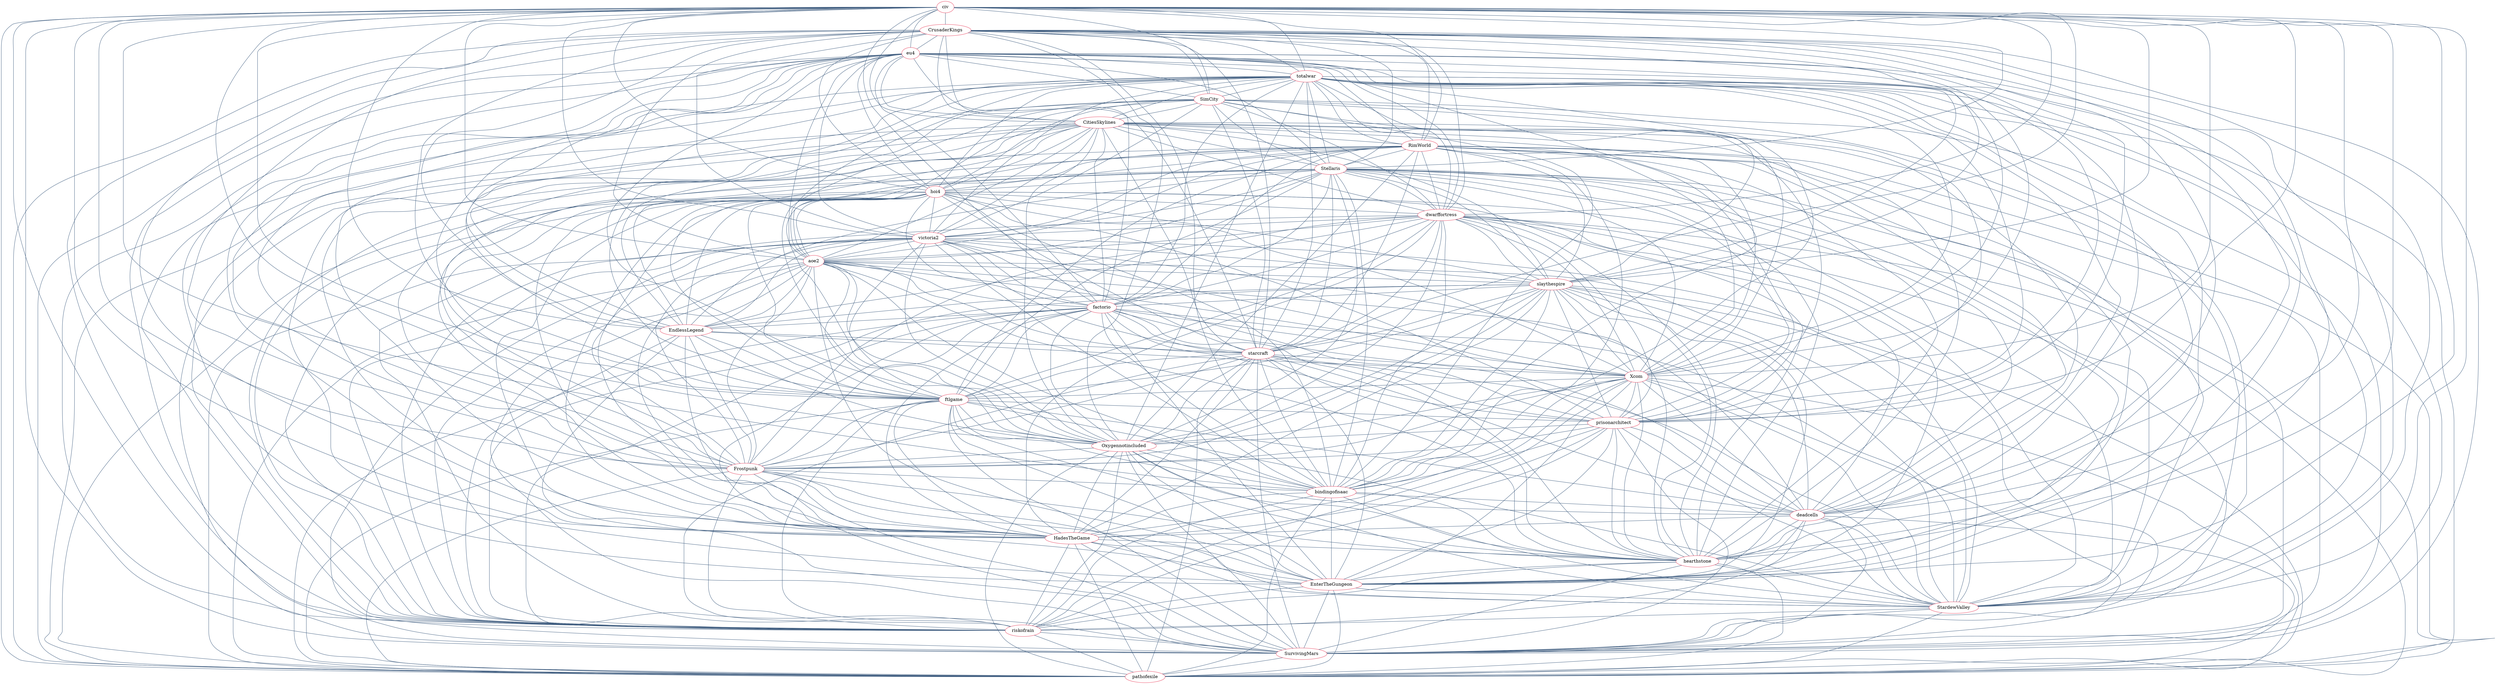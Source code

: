 strict graph "" {
	node [label="\N"];
	0	[color="#e94560",
		label=civ,
		size=19.48917741129323,
		title="<h3>civ</h3><b>created on:</b> 2010-03-03 22:48:04<br><b>subscriber count:</b> 437124<br><b>description:</b><br>And now it's 4 AM! \
Just one more turn..."];
	1	[color="#e94560",
		label=CrusaderKings,
		size=16.44656229109753,
		title="<h3>CrusaderKings</h3><b>created on:</b> 2012-01-28 23:34:47<br><b>subscriber count:</b> 301831<br><b>description:</b><br>Crusader \
Kings is a historical grand strategy /<br>RPG video game series for PC, Mac & Linux<br>developed & published by Paradox Interactive.<\
br>Engage in courtly intrigue, dynastic struggles,<br>and holy warfare in mediæval Europe, North Africa,<br>the Middle East, India, \
the steppes and Tibet. Can<br>you achieve fame and fortune for your noble<br>family, or will your names be forgotten to<br>history?"];
	0 -- 1	[color="#3e5c7f",
		title=116,
		weight=116,
		width=4.445544554455446];
	2	[color="#e94560",
		label=eu4,
		size=15.35856308271315,
		title="<h3>eu4</h3><b>created on:</b> 2012-08-10 16:49:44<br><b>subscriber count:</b> 253452<br><b>description:</b><br>A place to share \
content, ask questions and/or<br>talk about the grand strategy game Europa<br>Universalis IV by Paradox Development Studio."];
	0 -- 2	[color="#3e5c7f",
		title=57,
		weight=57,
		width=2.693069306930693];
	3	[color="#e94560",
		label=totalwar,
		size=16.56550703598984,
		title="<h3>totalwar</h3><b>created on:</b> 2010-05-04 01:35:35<br><b>subscriber count:</b> 307120<br><b>description:</b><br>A subreddit \
for the Total War strategy game<br>series, made by Creative Assembly.  Discussions,<br>strategies, stories, crude cave-drawings, \
and more<br>for Medieval 2, Empire, Shogun 2, Rome 2, Attila,<br>Thrones of Britannia, Warhammer, Three Kingdoms<br>and others."];
	0 -- 3	[color="#3e5c7f",
		title=82,
		weight=82,
		width=3.4356435643564356];
	4	[color="#e94560",
		label=SimCity,
		size=10.371744494813736,
		title="<h3>SimCity</h3><b>created on:</b> 2010-07-25 22:01:08<br><b>subscriber count:</b> 31708<br><b>description:</b><br>A Subreddit for \
the discussion of the SimCity<br>Franchise and related City Builder games."];
	0 -- 4	[color="#3e5c7f",
		title=6,
		weight=6,
		width=1.1782178217821782];
	5	[color="#e94560",
		label=CitiesSkylines,
		size=17.620537252880148,
		title="<h3>CitiesSkylines</h3><b>created on:</b> 2014-08-14 21:33:43<br><b>subscriber count:</b> 354033<br><b>description:</b><br>A subreddit \
for the City Builder game developed by<br>Colossal Order, Cities: Skylines."];
	0 -- 5	[color="#3e5c7f",
		title=45,
		weight=45,
		width=2.3366336633663365];
	6	[color="#e94560",
		label=RimWorld,
		size=16.09080753226761,
		title="<h3>RimWorld</h3><b>created on:</b> 2013-09-19 18:58:18<br><b>subscriber count:</b> 286012<br><b>description:</b><br>Discussion, \
screenshots, and links, get all your<br>RimWorld content here!"];
	0 -- 6	[color="#3e5c7f",
		title=44,
		weight=44,
		width=2.306930693069307];
	7	[color="#e94560",
		label=Stellaris,
		size=16.062381334963042,
		title="<h3>Stellaris</h3><b>created on:</b> 2015-07-31 03:36:08<br><b>subscriber count:</b> 284748<br><b>description:</b><br>A place to \
share content, ask questions and/or<br>talk about the 4X grand strategy game Stellaris by<br>Paradox Development Studio."];
	0 -- 7	[color="#3e5c7f",
		title=88,
		weight=88,
		width=3.613861386138614];
	8	[color="#e94560",
		label=hoi4,
		size=15.159489745260569,
		title="<h3>hoi4</h3><b>created on:</b> 2014-01-23 16:32:38<br><b>subscriber count:</b> 244600<br><b>description:</b><br>A place to share \
content, ask questions and/or<br>talk about the grand strategy game Hearts of Iron<br>IV by Paradox Development Studio."];
	0 -- 8	[color="#3e5c7f",
		title=64,
		weight=64,
		width=2.900990099009901];
	9	[color="#e94560",
		label=dwarffortress,
		size=12.277761504429506,
		title="<h3>dwarffortress</h3><b>created on:</b> 2009-05-16 18:35:00<br><b>subscriber count:</b> 116461<br><b>description:</b><br>Dwarf \
Fortress - Losing is fun!"];
	0 -- 9	[color="#3e5c7f",
		title=13,
		weight=13,
		width=1.386138613861386];
	10	[color="#e94560",
		label=victoria2,
		size=11.35615900004554,
		title="<h3>victoria2</h3><b>created on:</b> 2012-06-13 11:12:32<br><b>subscriber count:</b> 75481<br><b>description:</b><br>For discussion \
about the game Victoria 2 by<br>Paradox Interactive."];
	0 -- 10	[color="#3e5c7f",
		title=54,
		weight=54,
		width=2.6039603960396036];
	11	[color="#e94560",
		label=aoe2,
		size=12.26982285913796,
		title="<h3>aoe2</h3><b>created on:</b> 2011-04-24 11:19:21<br><b>subscriber count:</b> 116108<br><b>description:</b><br>Community for AoE2 \
players"];
	0 -- 11	[color="#3e5c7f",
		title=44,
		weight=44,
		width=2.306930693069307];
	12	[color="#e94560",
		label=slaythespire,
		size=12.019834244234783,
		title="<h3>slaythespire</h3><b>created on:</b> 2016-10-31 20:07:54<br><b>subscriber count:</b> 104992<br><b>description:</b><br>Dedicated \
to all discussion on the roguelike<br>deckbuilding game Slay the Spire by Mega Crit<br>Games.  Currently available on Windows, Mac,<\
br>Linux, PS4, Nintendo Switch, Xbox One, Android and<br>iOS."];
	0 -- 12	[color="#3e5c7f",
		title=37,
		weight=37,
		width=2.099009900990099];
	13	[color="#e94560",
		label=factorio,
		size=15.081879929676646,
		title="<h3>factorio</h3><b>created on:</b> 2013-02-09 21:39:56<br><b>subscriber count:</b> 241149<br><b>description:</b><br>Subreddit for \
the game Factorio made by Wube<br>Software."];
	0 -- 13	[color="#3e5c7f",
		title=19,
		weight=19,
		width=1.5643564356435644];
	14	[color="#e94560",
		label=EndlessLegend,
		size=10.0,
		title="<h3>EndlessLegend</h3><b>created on:</b> 2014-03-13 21:07:05<br><b>subscriber count:</b> 15178<br><b>description:</b><br>A subreddit \
for fans of Endless Legend, a game by<br>Amplitude Studios."];
	0 -- 14	[color="#3e5c7f",
		title=10,
		weight=10,
		width=1.297029702970297];
	15	[color="#e94560",
		label=starcraft,
		size=15.875564546190041,
		title="<h3>starcraft</h3><b>created on:</b> 2008-12-10 09:23:54<br><b>subscriber count:</b> 276441<br><b>description:</b><br>All about \
the StarCraft games and professional<br>scenes surrounding them. Please read the rules<br>before submitting content."];
	0 -- 15	[color="#3e5c7f",
		title=17,
		weight=17,
		width=1.504950495049505];
	16	[color="#e94560",
		label=Xcom,
		size=11.9072539090238,
		title="<h3>Xcom</h3><b>created on:</b> 2011-05-20 20:08:24<br><b>subscriber count:</b> 99986<br><b>description:</b><br>"];
	0 -- 16	[color="#3e5c7f",
		title=59,
		weight=59,
		width=2.7524752475247523];
	17	[color="#e94560",
		label=ftlgame,
		size=10.984212103510488,
		title="<h3>ftlgame</h3><b>created on:</b> 2012-03-02 17:04:49<br><b>subscriber count:</b> 58942<br><b>description:</b><br>A subreddit to \
discuss the Kickstarter-backed<br>\"roguelike-like\" game FTL: Faster Than Light by<br>Subset Games."];
	0 -- 17	[color="#3e5c7f",
		title=13,
		weight=13,
		width=1.386138613861386];
	18	[color="#e94560",
		label=prisonarchitect,
		size=10.974901624330036,
		title="<h3>prisonarchitect</h3><b>created on:</b> 2012-02-14 15:27:06<br><b>subscriber count:</b> 58528<br><b>description:</b><br>A subreddit \
dedicated to the game Prison<br>Architect, developed by Introversion Software and<br>ported to console (Xbox, Playstation, and Nintendo<\
br>Switch) and mobile platforms (Android and Apple)<br>by Double11 Studios and Paradox Interactive,<br>respectively.  Recently, \
Paradox Interactive<br>purchased Prison Architect and all its related<br>intellectual property (IP). Now, all Prison<br>Architect \
development and support belong to<br>Paradox Interactive.  Visit our Discord<br>https://discord.gg/prisonarchitect"];
	0 -- 18	[color="#3e5c7f",
		title=4,
		weight=4,
		width=1.1188118811881187];
	19	[color="#e94560",
		label=Oxygennotincluded,
		size=12.699184377285805,
		title="<h3>Oxygennotincluded</h3><b>created on:</b> 2016-06-14 04:12:45<br><b>subscriber count:</b> 135200<br><b>description:</b><br>Community \
for the space-colony simulation game<br>Oxygen Not Included, developed by Klei."];
	0 -- 19	[color="#3e5c7f",
		title=15,
		weight=15,
		width=1.4455445544554455];
	20	[color="#e94560",
		label=Frostpunk,
		size=10.280866121943665,
		title="<h3>Frostpunk</h3><b>created on:</b> 2016-08-30 21:01:32<br><b>subscriber count:</b> 27667<br><b>description:</b><br>"];
	0 -- 20	[color="#3e5c7f",
		title=17,
		weight=17,
		width=1.504950495049505];
	21	[color="#e94560",
		label=bindingofisaac,
		size=14.646221469087916,
		title="<h3>bindingofisaac</h3><b>created on:</b> 2011-10-02 19:20:29<br><b>subscriber count:</b> 221777<br><b>description:</b><br>The official \
subreddit for Edmund McMillen's<br>Zelda-inspired roguelite, The Binding of Isaac!"];
	0 -- 21	[color="#3e5c7f",
		title=6,
		weight=6,
		width=1.1782178217821782];
	22	[color="#e94560",
		label=deadcells,
		size=11.651485600523095,
		title="<h3>deadcells</h3><b>created on:</b> 2016-03-01 12:45:13<br><b>subscriber count:</b> 88613<br><b>description:</b><br>Dead Cells \
is an action/platformer/roguelite game<br>developed by Motion Twin, a French independent<br>developer based in Bordeaux. It's available \
on all<br>current gaming platforms.  This subreddit is here<br>for anyone wanting to discuss the game.  Everyone<br>is welcome to \
participate!  Please read the rules<br>before you post but don't be shy, come say hi! Got<br>a question ? Go ask in Noob Central (\
see \"Useful<br>Resources\" below the subreddit header)."];
	0 -- 22	[color="#3e5c7f",
		title=6,
		weight=6,
		width=1.1782178217821782];
	23	[color="#e94560",
		label=HadesTheGame,
		size=13.903699509906719,
		title="<h3>HadesTheGame</h3><b>created on:</b> 2018-12-07 09:09:32<br><b>subscriber count:</b> 188760<br><b>description:</b><br>The subreddit \
for Hades, the god-like rogue-like<br>from Supergiant Games."];
	0 -- 23	[color="#3e5c7f",
		title=28,
		weight=28,
		width=1.8316831683168315];
	24	[color="#e94560",
		label=hearthstone,
		size=50.0,
		title="<h3>hearthstone</h3><b>created on:</b> 2013-01-17 19:33:00<br><b>subscriber count:</b> 1793819<br><b>description:</b><br>For fans \
of Blizzard Entertainment's digital card<br>game, Hearthstone"];
	0 -- 24	[color="#3e5c7f",
		title=19,
		weight=19,
		width=1.5643564356435644];
	25	[color="#e94560",
		label=EnterTheGungeon,
		size=12.547045750097967,
		title="<h3>EnterTheGungeon</h3><b>created on:</b> 2015-03-11 18:56:17<br><b>subscriber count:</b> 128435<br><b>description:</b><br>Enter \
the Gungeon is a gunfight dungeon crawler<br>following a band of misfits seeking to shoot,<br>loot, dodge roll and table-flip their \
way to<br>personal absolution by reaching the legendary<br>Gungeon’s ultimate treasure: the gun that can kill<br>the past."];
	0 -- 25	[color="#3e5c7f",
		title=9,
		weight=9,
		width=1.2673267326732673];
	26	[color="#e94560",
		label=StardewValley,
		size=28.34991996698603,
		title="<h3>StardewValley</h3><b>created on:</b> 2013-02-12 12:51:56<br><b>subscriber count:</b> 831126<br><b>description:</b><br>Stardew \
Valley is an open-ended country-life RPG<br>with support for 1–4 players. (Multiplayer isn't<br>supported on mobile)."];
	0 -- 26	[color="#3e5c7f",
		title=44,
		weight=44,
		width=2.306930693069307];
	27	[color="#e94560",
		label=riskofrain,
		size=11.996895382485842,
		title="<h3>riskofrain</h3><b>created on:</b> 2013-03-01 08:29:47<br><b>subscriber count:</b> 103972<br><b>description:</b><br>Subreddit \
for Risk of Rain and Risk of Rain 2!"];
	0 -- 27	[color="#3e5c7f",
		title=10,
		weight=10,
		width=1.297029702970297];
	28	[color="#e94560",
		label=SurvivingMars,
		size=10.227117220394673,
		title="<h3>SurvivingMars</h3><b>created on:</b> 2017-05-12 09:58:30<br><b>subscriber count:</b> 25277<br><b>description:</b><br>Surviving \
Mars is a sci-fi settlement builder all<br>about colonizing Mars and surviving the process.<br>Choose a space agency for resources \
and financial<br>support before determining a location for your<br>colony.  There will be challenges to overcome.<br>Execute your \
strategy and improve your colony’s<br>chances of survival while unlocking the mysteries<br>of this alien world. Are you ready? \
Mars is<br>waiting for you."];
	0 -- 28	[color="#3e5c7f",
		title=31,
		weight=31,
		width=1.9207920792079207];
	29	[color="#e94560",
		label=pathofexile,
		size=19.530692253242783,
		title="<h3>pathofexile</h3><b>created on:</b> 2011-04-08 08:26:57<br><b>subscriber count:</b> 438970<br><b>description:</b><br>A subreddit \
dedicated to Path of Exile, an ARPG<br>made by Grinding Gear Games. Spiritual successor<br>to Diablo 2"];
	0 -- 29	[color="#3e5c7f",
		title=16,
		weight=16,
		width=1.4752475247524752];
	1 -- 2	[color="#3e5c7f",
		title=303,
		weight=303,
		width=10.0];
	1 -- 3	[color="#3e5c7f",
		title=238,
		weight=238,
		width=8.069306930693068];
	1 -- 4	[color="#3e5c7f",
		title=4,
		weight=4,
		width=1.1188118811881187];
	1 -- 5	[color="#3e5c7f",
		title=42,
		weight=42,
		width=2.2475247524752477];
	1 -- 6	[color="#3e5c7f",
		title=118,
		weight=118,
		width=4.5049504950495045];
	1 -- 7	[color="#3e5c7f",
		title=255,
		weight=255,
		width=8.574257425742575];
	1 -- 8	[color="#3e5c7f",
		title=180,
		weight=180,
		width=6.346534653465347];
	1 -- 9	[color="#3e5c7f",
		title=47,
		weight=47,
		width=2.396039603960396];
	1 -- 10	[color="#3e5c7f",
		title=263,
		weight=263,
		width=8.811881188118813];
	1 -- 11	[color="#3e5c7f",
		title=26,
		weight=26,
		width=1.772277227722772];
	1 -- 12	[color="#3e5c7f",
		title=12,
		weight=12,
		width=1.3564356435643563];
	1 -- 13	[color="#3e5c7f",
		title=32,
		weight=32,
		width=1.9504950495049505];
	1 -- 14	[color="#3e5c7f",
		title=7,
		weight=7,
		width=1.2079207920792079];
	1 -- 15	[color="#3e5c7f",
		title=8,
		weight=8,
		width=1.2376237623762376];
	1 -- 16	[color="#3e5c7f",
		title=59,
		weight=59,
		width=2.7524752475247523];
	1 -- 17	[color="#3e5c7f",
		title=15,
		weight=15,
		width=1.4455445544554455];
	1 -- 18	[color="#3e5c7f",
		title=19,
		weight=19,
		width=1.5643564356435644];
	1 -- 19	[color="#3e5c7f",
		title=21,
		weight=21,
		width=1.6237623762376239];
	1 -- 20	[color="#3e5c7f",
		title=17,
		weight=17,
		width=1.504950495049505];
	1 -- 21	[color="#3e5c7f",
		title=5,
		weight=5,
		width=1.1485148514851486];
	1 -- 22	[color="#3e5c7f",
		title=4,
		weight=4,
		width=1.1188118811881187];
	1 -- 23	[color="#3e5c7f",
		title=23,
		weight=23,
		width=1.6831683168316833];
	1 -- 24	[color="#3e5c7f",
		title=17,
		weight=17,
		width=1.504950495049505];
	1 -- 25	[color="#3e5c7f",
		title=7,
		weight=7,
		width=1.2079207920792079];
	1 -- 26	[color="#3e5c7f",
		title=20,
		weight=20,
		width=1.5940594059405941];
	1 -- 27	[color="#3e5c7f",
		title=10,
		weight=10,
		width=1.297029702970297];
	1 -- 28	[color="#3e5c7f",
		title=26,
		weight=26,
		width=1.772277227722772];
	1 -- 29	[color="#3e5c7f",
		title=9,
		weight=9,
		width=1.2673267326732673];
	2 -- 3	[color="#3e5c7f",
		title=92,
		weight=92,
		width=3.732673267326733];
	2 -- 4	[color="#3e5c7f",
		title=3,
		weight=3,
		width=1.0891089108910892];
	2 -- 5	[color="#3e5c7f",
		title=22,
		weight=22,
		width=1.6534653465346536];
	2 -- 6	[color="#3e5c7f",
		title=37,
		weight=37,
		width=2.099009900990099];
	2 -- 7	[color="#3e5c7f",
		title=170,
		weight=170,
		width=6.0495049504950495];
	2 -- 8	[color="#3e5c7f",
		title=247,
		weight=247,
		width=8.336633663366337];
	2 -- 9	[color="#3e5c7f",
		title=16,
		weight=16,
		width=1.4752475247524752];
	2 -- 10	[color="#3e5c7f",
		title=272,
		weight=272,
		width=9.07920792079208];
	2 -- 11	[color="#3e5c7f",
		title=26,
		weight=26,
		width=1.772277227722772];
	2 -- 12	[color="#3e5c7f",
		title=19,
		weight=19,
		width=1.5643564356435644];
	2 -- 13	[color="#3e5c7f",
		title=22,
		weight=22,
		width=1.6534653465346536];
	2 -- 14	[color="#3e5c7f",
		title=1,
		weight=1,
		width=1.0297029702970297];
	2 -- 15	[color="#3e5c7f",
		title=19,
		weight=19,
		width=1.5643564356435644];
	2 -- 16	[color="#3e5c7f",
		title=19,
		weight=19,
		width=1.5643564356435644];
	2 -- 17	[color="#3e5c7f",
		title=12,
		weight=12,
		width=1.3564356435643563];
	2 -- 18	[color="#3e5c7f",
		title=5,
		weight=5,
		width=1.1485148514851486];
	2 -- 19	[color="#3e5c7f",
		title=9,
		weight=9,
		width=1.2673267326732673];
	2 -- 20	[color="#3e5c7f",
		title=7,
		weight=7,
		width=1.2079207920792079];
	2 -- 21	[color="#3e5c7f",
		title=5,
		weight=5,
		width=1.1485148514851486];
	2 -- 22	[color="#3e5c7f",
		title=3,
		weight=3,
		width=1.0891089108910892];
	2 -- 23	[color="#3e5c7f",
		title=11,
		weight=11,
		width=1.3267326732673268];
	2 -- 24	[color="#3e5c7f",
		title=12,
		weight=12,
		width=1.3564356435643563];
	2 -- 25	[color="#3e5c7f",
		title=4,
		weight=4,
		width=1.1188118811881187];
	2 -- 26	[color="#3e5c7f",
		title=6,
		weight=6,
		width=1.1782178217821782];
	2 -- 27	[color="#3e5c7f",
		title=9,
		weight=9,
		width=1.2673267326732673];
	2 -- 28	[color="#3e5c7f",
		title=16,
		weight=16,
		width=1.4752475247524752];
	2 -- 29	[color="#3e5c7f",
		title=13,
		weight=13,
		width=1.386138613861386];
	3 -- 4	[color="#3e5c7f",
		title=6,
		weight=6,
		width=1.1782178217821782];
	3 -- 5	[color="#3e5c7f",
		title=20,
		weight=20,
		width=1.5940594059405941];
	3 -- 6	[color="#3e5c7f",
		title=64,
		weight=64,
		width=2.900990099009901];
	3 -- 7	[color="#3e5c7f",
		title=173,
		weight=173,
		width=6.138613861386139];
	3 -- 8	[color="#3e5c7f",
		title=82,
		weight=82,
		width=3.4356435643564356];
	3 -- 9	[color="#3e5c7f",
		title=34,
		weight=34,
		width=2.00990099009901];
	3 -- 10	[color="#3e5c7f",
		title=64,
		weight=64,
		width=2.900990099009901];
	3 -- 11	[color="#3e5c7f",
		title=50,
		weight=50,
		width=2.485148514851485];
	3 -- 12	[color="#3e5c7f",
		title=11,
		weight=11,
		width=1.3267326732673268];
	3 -- 13	[color="#3e5c7f",
		title=31,
		weight=31,
		width=1.9207920792079207];
	3 -- 14	[color="#3e5c7f",
		title=8,
		weight=8,
		width=1.2376237623762376];
	3 -- 15	[color="#3e5c7f",
		title=55,
		weight=55,
		width=2.633663366336634];
	3 -- 16	[color="#3e5c7f",
		title=127,
		weight=127,
		width=4.772277227722772];
	3 -- 17	[color="#3e5c7f",
		title=10,
		weight=10,
		width=1.297029702970297];
	3 -- 18	[color="#3e5c7f",
		title=4,
		weight=4,
		width=1.1188118811881187];
	3 -- 19	[color="#3e5c7f",
		title=18,
		weight=18,
		width=1.5346534653465347];
	3 -- 20	[color="#3e5c7f",
		title=11,
		weight=11,
		width=1.3267326732673268];
	3 -- 21	[color="#3e5c7f",
		title=5,
		weight=5,
		width=1.1485148514851486];
	3 -- 22	[color="#3e5c7f",
		title=7,
		weight=7,
		width=1.2079207920792079];
	3 -- 23	[color="#3e5c7f",
		title=21,
		weight=21,
		width=1.6237623762376239];
	3 -- 24	[color="#3e5c7f",
		title=45,
		weight=45,
		width=2.3366336633663365];
	3 -- 25	[color="#3e5c7f",
		title=2,
		weight=2,
		width=1.0594059405940595];
	3 -- 26	[color="#3e5c7f",
		title=19,
		weight=19,
		width=1.5643564356435644];
	3 -- 27	[color="#3e5c7f",
		title=16,
		weight=16,
		width=1.4752475247524752];
	3 -- 28	[color="#3e5c7f",
		title=25,
		weight=25,
		width=1.7425742574257426];
	3 -- 29	[color="#3e5c7f",
		title=21,
		weight=21,
		width=1.6237623762376239];
	4 -- 5	[color="#3e5c7f",
		title=27,
		weight=27,
		width=1.8019801980198018];
	4 -- 7	[color="#3e5c7f",
		title=3,
		weight=3,
		width=1.0891089108910892];
	4 -- 8	[color="#3e5c7f",
		title=1,
		weight=1,
		width=1.0297029702970297];
	4 -- 9	[color="#3e5c7f",
		title=3,
		weight=3,
		width=1.0891089108910892];
	4 -- 10	[color="#3e5c7f",
		title=3,
		weight=3,
		width=1.0891089108910892];
	4 -- 11	[color="#3e5c7f",
		title=3,
		weight=3,
		width=1.0891089108910892];
	4 -- 14	[color="#3e5c7f",
		title=1,
		weight=1,
		width=1.0297029702970297];
	4 -- 15	[color="#3e5c7f",
		title=2,
		weight=2,
		width=1.0594059405940595];
	4 -- 16	[color="#3e5c7f",
		title=2,
		weight=2,
		width=1.0594059405940595];
	4 -- 17	[color="#3e5c7f",
		title=2,
		weight=2,
		width=1.0594059405940595];
	4 -- 18	[color="#3e5c7f",
		title=6,
		weight=6,
		width=1.1782178217821782];
	4 -- 19	[color="#3e5c7f",
		title=3,
		weight=3,
		width=1.0891089108910892];
	4 -- 21	[color="#3e5c7f",
		title=1,
		weight=1,
		width=1.0297029702970297];
	4 -- 26	[color="#3e5c7f",
		title=1,
		weight=1,
		width=1.0297029702970297];
	4 -- 28	[color="#3e5c7f",
		title=3,
		weight=3,
		width=1.0891089108910892];
	5 -- 6	[color="#3e5c7f",
		title=35,
		weight=35,
		width=2.0396039603960396];
	5 -- 7	[color="#3e5c7f",
		title=49,
		weight=49,
		width=2.4554455445544554];
	5 -- 8	[color="#3e5c7f",
		title=25,
		weight=25,
		width=1.7425742574257426];
	5 -- 9	[color="#3e5c7f",
		title=14,
		weight=14,
		width=1.4158415841584158];
	5 -- 10	[color="#3e5c7f",
		title=24,
		weight=24,
		width=1.712871287128713];
	5 -- 11	[color="#3e5c7f",
		title=12,
		weight=12,
		width=1.3564356435643563];
	5 -- 12	[color="#3e5c7f",
		title=4,
		weight=4,
		width=1.1188118811881187];
	5 -- 13	[color="#3e5c7f",
		title=42,
		weight=42,
		width=2.2475247524752477];
	5 -- 15	[color="#3e5c7f",
		title=10,
		weight=10,
		width=1.297029702970297];
	5 -- 16	[color="#3e5c7f",
		title=11,
		weight=11,
		width=1.3267326732673268];
	5 -- 17	[color="#3e5c7f",
		title=5,
		weight=5,
		width=1.1485148514851486];
	5 -- 18	[color="#3e5c7f",
		title=18,
		weight=18,
		width=1.5346534653465347];
	5 -- 19	[color="#3e5c7f",
		title=16,
		weight=16,
		width=1.4752475247524752];
	5 -- 20	[color="#3e5c7f",
		title=6,
		weight=6,
		width=1.1782178217821782];
	5 -- 22	[color="#3e5c7f",
		title=1,
		weight=1,
		width=1.0297029702970297];
	5 -- 23	[color="#3e5c7f",
		title=6,
		weight=6,
		width=1.1782178217821782];
	5 -- 24	[color="#3e5c7f",
		title=2,
		weight=2,
		width=1.0594059405940595];
	5 -- 25	[color="#3e5c7f",
		title=3,
		weight=3,
		width=1.0891089108910892];
	5 -- 26	[color="#3e5c7f",
		title=14,
		weight=14,
		width=1.4158415841584158];
	5 -- 27	[color="#3e5c7f",
		title=1,
		weight=1,
		width=1.0297029702970297];
	5 -- 28	[color="#3e5c7f",
		title=24,
		weight=24,
		width=1.712871287128713];
	5 -- 29	[color="#3e5c7f",
		title=9,
		weight=9,
		width=1.2673267326732673];
	6 -- 7	[color="#3e5c7f",
		title=176,
		weight=176,
		width=6.227722772277228];
	6 -- 8	[color="#3e5c7f",
		title=48,
		weight=48,
		width=2.4257425742574257];
	6 -- 9	[color="#3e5c7f",
		title=84,
		weight=84,
		width=3.4950495049504955];
	6 -- 10	[color="#3e5c7f",
		title=41,
		weight=41,
		width=2.217821782178218];
	6 -- 11	[color="#3e5c7f",
		title=9,
		weight=9,
		width=1.2673267326732673];
	6 -- 12	[color="#3e5c7f",
		title=24,
		weight=24,
		width=1.712871287128713];
	6 -- 13	[color="#3e5c7f",
		title=110,
		weight=110,
		width=4.267326732673268];
	6 -- 14	[color="#3e5c7f",
		title=5,
		weight=5,
		width=1.1485148514851486];
	6 -- 15	[color="#3e5c7f",
		title=18,
		weight=18,
		width=1.5346534653465347];
	6 -- 16	[color="#3e5c7f",
		title=61,
		weight=61,
		width=2.8118811881188117];
	6 -- 17	[color="#3e5c7f",
		title=39,
		weight=39,
		width=2.1584158415841586];
	6 -- 18	[color="#3e5c7f",
		title=36,
		weight=36,
		width=2.0693069306930694];
	6 -- 19	[color="#3e5c7f",
		title=76,
		weight=76,
		width=3.257425742574257];
	6 -- 20	[color="#3e5c7f",
		title=15,
		weight=15,
		width=1.4455445544554455];
	6 -- 21	[color="#3e5c7f",
		title=6,
		weight=6,
		width=1.1782178217821782];
	6 -- 22	[color="#3e5c7f",
		title=7,
		weight=7,
		width=1.2079207920792079];
	6 -- 23	[color="#3e5c7f",
		title=17,
		weight=17,
		width=1.504950495049505];
	6 -- 24	[color="#3e5c7f",
		title=15,
		weight=15,
		width=1.4455445544554455];
	6 -- 25	[color="#3e5c7f",
		title=12,
		weight=12,
		width=1.3564356435643563];
	6 -- 26	[color="#3e5c7f",
		title=26,
		weight=26,
		width=1.772277227722772];
	6 -- 27	[color="#3e5c7f",
		title=21,
		weight=21,
		width=1.6237623762376239];
	6 -- 28	[color="#3e5c7f",
		title=20,
		weight=20,
		width=1.5940594059405941];
	6 -- 29	[color="#3e5c7f",
		title=20,
		weight=20,
		width=1.5940594059405941];
	7 -- 8	[color="#3e5c7f",
		title=146,
		weight=146,
		width=5.336633663366337];
	7 -- 9	[color="#3e5c7f",
		title=62,
		weight=62,
		width=2.8415841584158414];
	7 -- 10	[color="#3e5c7f",
		title=137,
		weight=137,
		width=5.069306930693069];
	7 -- 11	[color="#3e5c7f",
		title=27,
		weight=27,
		width=1.8019801980198018];
	7 -- 12	[color="#3e5c7f",
		title=22,
		weight=22,
		width=1.6534653465346536];
	7 -- 13	[color="#3e5c7f",
		title=90,
		weight=90,
		width=3.673267326732673];
	7 -- 14	[color="#3e5c7f",
		title=12,
		weight=12,
		width=1.3564356435643563];
	7 -- 15	[color="#3e5c7f",
		title=30,
		weight=30,
		width=1.891089108910891];
	7 -- 16	[color="#3e5c7f",
		title=124,
		weight=124,
		width=4.683168316831683];
	7 -- 17	[color="#3e5c7f",
		title=43,
		weight=43,
		width=2.2772277227722775];
	7 -- 18	[color="#3e5c7f",
		title=14,
		weight=14,
		width=1.4158415841584158];
	7 -- 19	[color="#3e5c7f",
		title=46,
		weight=46,
		width=2.3663366336633667];
	7 -- 20	[color="#3e5c7f",
		title=42,
		weight=42,
		width=2.2475247524752477];
	7 -- 21	[color="#3e5c7f",
		title=5,
		weight=5,
		width=1.1485148514851486];
	7 -- 22	[color="#3e5c7f",
		title=7,
		weight=7,
		width=1.2079207920792079];
	7 -- 23	[color="#3e5c7f",
		title=23,
		weight=23,
		width=1.6831683168316833];
	7 -- 24	[color="#3e5c7f",
		title=18,
		weight=18,
		width=1.5346534653465347];
	7 -- 25	[color="#3e5c7f",
		title=11,
		weight=11,
		width=1.3267326732673268];
	7 -- 26	[color="#3e5c7f",
		title=15,
		weight=15,
		width=1.4455445544554455];
	7 -- 27	[color="#3e5c7f",
		title=26,
		weight=26,
		width=1.772277227722772];
	7 -- 28	[color="#3e5c7f",
		title=71,
		weight=71,
		width=3.108910891089109];
	7 -- 29	[color="#3e5c7f",
		title=17,
		weight=17,
		width=1.504950495049505];
	8 -- 9	[color="#3e5c7f",
		title=12,
		weight=12,
		width=1.3564356435643563];
	8 -- 10	[color="#3e5c7f",
		title=274,
		weight=274,
		width=9.138613861386139];
	8 -- 11	[color="#3e5c7f",
		title=13,
		weight=13,
		width=1.386138613861386];
	8 -- 12	[color="#3e5c7f",
		title=5,
		weight=5,
		width=1.1485148514851486];
	8 -- 13	[color="#3e5c7f",
		title=26,
		weight=26,
		width=1.772277227722772];
	8 -- 14	[color="#3e5c7f",
		title=2,
		weight=2,
		width=1.0594059405940595];
	8 -- 15	[color="#3e5c7f",
		title=6,
		weight=6,
		width=1.1782178217821782];
	8 -- 16	[color="#3e5c7f",
		title=32,
		weight=32,
		width=1.9504950495049505];
	8 -- 17	[color="#3e5c7f",
		title=10,
		weight=10,
		width=1.297029702970297];
	8 -- 18	[color="#3e5c7f",
		title=7,
		weight=7,
		width=1.2079207920792079];
	8 -- 19	[color="#3e5c7f",
		title=7,
		weight=7,
		width=1.2079207920792079];
	8 -- 20	[color="#3e5c7f",
		title=18,
		weight=18,
		width=1.5346534653465347];
	8 -- 21	[color="#3e5c7f",
		title=4,
		weight=4,
		width=1.1188118811881187];
	8 -- 23	[color="#3e5c7f",
		title=4,
		weight=4,
		width=1.1188118811881187];
	8 -- 24	[color="#3e5c7f",
		title=1,
		weight=1,
		width=1.0297029702970297];
	8 -- 25	[color="#3e5c7f",
		title=8,
		weight=8,
		width=1.2376237623762376];
	8 -- 26	[color="#3e5c7f",
		title=7,
		weight=7,
		width=1.2079207920792079];
	8 -- 27	[color="#3e5c7f",
		title=3,
		weight=3,
		width=1.0891089108910892];
	8 -- 28	[color="#3e5c7f",
		title=16,
		weight=16,
		width=1.4752475247524752];
	8 -- 29	[color="#3e5c7f",
		title=5,
		weight=5,
		width=1.1485148514851486];
	9 -- 10	[color="#3e5c7f",
		title=19,
		weight=19,
		width=1.5643564356435644];
	9 -- 11	[color="#3e5c7f",
		title=15,
		weight=15,
		width=1.4455445544554455];
	9 -- 12	[color="#3e5c7f",
		title=21,
		weight=21,
		width=1.6237623762376239];
	9 -- 13	[color="#3e5c7f",
		title=61,
		weight=61,
		width=2.8118811881188117];
	9 -- 14	[color="#3e5c7f",
		title=2,
		weight=2,
		width=1.0594059405940595];
	9 -- 15	[color="#3e5c7f",
		title=12,
		weight=12,
		width=1.3564356435643563];
	9 -- 16	[color="#3e5c7f",
		title=34,
		weight=34,
		width=2.00990099009901];
	9 -- 17	[color="#3e5c7f",
		title=12,
		weight=12,
		width=1.3564356435643563];
	9 -- 18	[color="#3e5c7f",
		title=5,
		weight=5,
		width=1.1485148514851486];
	9 -- 19	[color="#3e5c7f",
		title=22,
		weight=22,
		width=1.6534653465346536];
	9 -- 20	[color="#3e5c7f",
		title=4,
		weight=4,
		width=1.1188118811881187];
	9 -- 21	[color="#3e5c7f",
		title=6,
		weight=6,
		width=1.1782178217821782];
	9 -- 22	[color="#3e5c7f",
		title=6,
		weight=6,
		width=1.1782178217821782];
	9 -- 23	[color="#3e5c7f",
		title=10,
		weight=10,
		width=1.297029702970297];
	9 -- 24	[color="#3e5c7f",
		title=7,
		weight=7,
		width=1.2079207920792079];
	9 -- 25	[color="#3e5c7f",
		title=8,
		weight=8,
		width=1.2376237623762376];
	9 -- 26	[color="#3e5c7f",
		title=10,
		weight=10,
		width=1.297029702970297];
	9 -- 27	[color="#3e5c7f",
		title=11,
		weight=11,
		width=1.3267326732673268];
	9 -- 28	[color="#3e5c7f",
		title=14,
		weight=14,
		width=1.4158415841584158];
	9 -- 29	[color="#3e5c7f",
		title=14,
		weight=14,
		width=1.4158415841584158];
	10 -- 11	[color="#3e5c7f",
		title=16,
		weight=16,
		width=1.4752475247524752];
	10 -- 12	[color="#3e5c7f",
		title=6,
		weight=6,
		width=1.1782178217821782];
	10 -- 13	[color="#3e5c7f",
		title=15,
		weight=15,
		width=1.4455445544554455];
	10 -- 14	[color="#3e5c7f",
		title=2,
		weight=2,
		width=1.0594059405940595];
	10 -- 15	[color="#3e5c7f",
		title=7,
		weight=7,
		width=1.2079207920792079];
	10 -- 16	[color="#3e5c7f",
		title=20,
		weight=20,
		width=1.5940594059405941];
	10 -- 17	[color="#3e5c7f",
		title=4,
		weight=4,
		width=1.1188118811881187];
	10 -- 18	[color="#3e5c7f",
		title=12,
		weight=12,
		width=1.3564356435643563];
	10 -- 19	[color="#3e5c7f",
		title=6,
		weight=6,
		width=1.1782178217821782];
	10 -- 20	[color="#3e5c7f",
		title=11,
		weight=11,
		width=1.3267326732673268];
	10 -- 21	[color="#3e5c7f",
		title=2,
		weight=2,
		width=1.0594059405940595];
	10 -- 23	[color="#3e5c7f",
		title=8,
		weight=8,
		width=1.2376237623762376];
	10 -- 24	[color="#3e5c7f",
		title=3,
		weight=3,
		width=1.0891089108910892];
	10 -- 26	[color="#3e5c7f",
		title=5,
		weight=5,
		width=1.1485148514851486];
	10 -- 27	[color="#3e5c7f",
		title=3,
		weight=3,
		width=1.0891089108910892];
	10 -- 28	[color="#3e5c7f",
		title=10,
		weight=10,
		width=1.297029702970297];
	10 -- 29	[color="#3e5c7f",
		title=2,
		weight=2,
		width=1.0594059405940595];
	11 -- 12	[color="#3e5c7f",
		title=7,
		weight=7,
		width=1.2079207920792079];
	11 -- 13	[color="#3e5c7f",
		title=20,
		weight=20,
		width=1.5940594059405941];
	11 -- 14	[color="#3e5c7f",
		title=2,
		weight=2,
		width=1.0594059405940595];
	11 -- 15	[color="#3e5c7f",
		title=42,
		weight=42,
		width=2.2475247524752477];
	11 -- 16	[color="#3e5c7f",
		title=13,
		weight=13,
		width=1.386138613861386];
	11 -- 17	[color="#3e5c7f",
		title=10,
		weight=10,
		width=1.297029702970297];
	11 -- 19	[color="#3e5c7f",
		title=5,
		weight=5,
		width=1.1485148514851486];
	11 -- 20	[color="#3e5c7f",
		title=5,
		weight=5,
		width=1.1485148514851486];
	11 -- 21	[color="#3e5c7f",
		title=6,
		weight=6,
		width=1.1782178217821782];
	11 -- 22	[color="#3e5c7f",
		title=6,
		weight=6,
		width=1.1782178217821782];
	11 -- 23	[color="#3e5c7f",
		title=7,
		weight=7,
		width=1.2079207920792079];
	11 -- 24	[color="#3e5c7f",
		title=7,
		weight=7,
		width=1.2079207920792079];
	11 -- 25	[color="#3e5c7f",
		title=5,
		weight=5,
		width=1.1485148514851486];
	11 -- 26	[color="#3e5c7f",
		title=12,
		weight=12,
		width=1.3564356435643563];
	11 -- 27	[color="#3e5c7f",
		title=5,
		weight=5,
		width=1.1485148514851486];
	11 -- 28	[color="#3e5c7f",
		title=7,
		weight=7,
		width=1.2079207920792079];
	11 -- 29	[color="#3e5c7f",
		title=20,
		weight=20,
		width=1.5940594059405941];
	12 -- 13	[color="#3e5c7f",
		title=35,
		weight=35,
		width=2.0396039603960396];
	12 -- 14	[color="#3e5c7f",
		title=5,
		weight=5,
		width=1.1485148514851486];
	12 -- 15	[color="#3e5c7f",
		title=18,
		weight=18,
		width=1.5346534653465347];
	12 -- 16	[color="#3e5c7f",
		title=48,
		weight=48,
		width=2.4257425742574257];
	12 -- 17	[color="#3e5c7f",
		title=39,
		weight=39,
		width=2.1584158415841586];
	12 -- 18	[color="#3e5c7f",
		title=3,
		weight=3,
		width=1.0891089108910892];
	12 -- 19	[color="#3e5c7f",
		title=10,
		weight=10,
		width=1.297029702970297];
	12 -- 20	[color="#3e5c7f",
		title=9,
		weight=9,
		width=1.2673267326732673];
	12 -- 21	[color="#3e5c7f",
		title=20,
		weight=20,
		width=1.5940594059405941];
	12 -- 22	[color="#3e5c7f",
		title=36,
		weight=36,
		width=2.0693069306930694];
	12 -- 23	[color="#3e5c7f",
		title=88,
		weight=88,
		width=3.613861386138614];
	12 -- 24	[color="#3e5c7f",
		title=39,
		weight=39,
		width=2.1584158415841586];
	12 -- 25	[color="#3e5c7f",
		title=29,
		weight=29,
		width=1.8613861386138613];
	12 -- 26	[color="#3e5c7f",
		title=20,
		weight=20,
		width=1.5940594059405941];
	12 -- 27	[color="#3e5c7f",
		title=57,
		weight=57,
		width=2.693069306930693];
	12 -- 28	[color="#3e5c7f",
		title=9,
		weight=9,
		width=1.2673267326732673];
	12 -- 29	[color="#3e5c7f",
		title=15,
		weight=15,
		width=1.4455445544554455];
	13 -- 14	[color="#3e5c7f",
		title=3,
		weight=3,
		width=1.0891089108910892];
	13 -- 15	[color="#3e5c7f",
		title=35,
		weight=35,
		width=2.0396039603960396];
	13 -- 16	[color="#3e5c7f",
		title=31,
		weight=31,
		width=1.9207920792079207];
	13 -- 17	[color="#3e5c7f",
		title=28,
		weight=28,
		width=1.8316831683168315];
	13 -- 18	[color="#3e5c7f",
		title=15,
		weight=15,
		width=1.4455445544554455];
	13 -- 19	[color="#3e5c7f",
		title=100,
		weight=100,
		width=3.9702970297029703];
	13 -- 20	[color="#3e5c7f",
		title=22,
		weight=22,
		width=1.6534653465346536];
	13 -- 21	[color="#3e5c7f",
		title=3,
		weight=3,
		width=1.0891089108910892];
	13 -- 22	[color="#3e5c7f",
		title=8,
		weight=8,
		width=1.2376237623762376];
	13 -- 23	[color="#3e5c7f",
		title=24,
		weight=24,
		width=1.712871287128713];
	13 -- 24	[color="#3e5c7f",
		title=11,
		weight=11,
		width=1.3267326732673268];
	13 -- 25	[color="#3e5c7f",
		title=11,
		weight=11,
		width=1.3267326732673268];
	13 -- 26	[color="#3e5c7f",
		title=29,
		weight=29,
		width=1.8613861386138613];
	13 -- 27	[color="#3e5c7f",
		title=26,
		weight=26,
		width=1.772277227722772];
	13 -- 28	[color="#3e5c7f",
		title=27,
		weight=27,
		width=1.8019801980198018];
	13 -- 29	[color="#3e5c7f",
		title=54,
		weight=54,
		width=2.6039603960396036];
	14 -- 15	[color="#3e5c7f",
		title=1,
		weight=1,
		width=1.0297029702970297];
	14 -- 16	[color="#3e5c7f",
		title=9,
		weight=9,
		width=1.2673267326732673];
	14 -- 17	[color="#3e5c7f",
		title=1,
		weight=1,
		width=1.0297029702970297];
	14 -- 19	[color="#3e5c7f",
		title=2,
		weight=2,
		width=1.0594059405940595];
	14 -- 20	[color="#3e5c7f",
		title=3,
		weight=3,
		width=1.0891089108910892];
	14 -- 23	[color="#3e5c7f",
		title=2,
		weight=2,
		width=1.0594059405940595];
	14 -- 27	[color="#3e5c7f",
		title=1,
		weight=1,
		width=1.0297029702970297];
	14 -- 28	[color="#3e5c7f",
		title=2,
		weight=2,
		width=1.0594059405940595];
	15 -- 16	[color="#3e5c7f",
		title=26,
		weight=26,
		width=1.772277227722772];
	15 -- 17	[color="#3e5c7f",
		title=15,
		weight=15,
		width=1.4455445544554455];
	15 -- 18	[color="#3e5c7f",
		title=3,
		weight=3,
		width=1.0891089108910892];
	15 -- 19	[color="#3e5c7f",
		title=13,
		weight=13,
		width=1.386138613861386];
	15 -- 20	[color="#3e5c7f",
		title=8,
		weight=8,
		width=1.2376237623762376];
	15 -- 21	[color="#3e5c7f",
		title=2,
		weight=2,
		width=1.0594059405940595];
	15 -- 22	[color="#3e5c7f",
		title=4,
		weight=4,
		width=1.1188118811881187];
	15 -- 23	[color="#3e5c7f",
		title=11,
		weight=11,
		width=1.3267326732673268];
	15 -- 24	[color="#3e5c7f",
		title=32,
		weight=32,
		width=1.9504950495049505];
	15 -- 25	[color="#3e5c7f",
		title=5,
		weight=5,
		width=1.1485148514851486];
	15 -- 26	[color="#3e5c7f",
		title=6,
		weight=6,
		width=1.1782178217821782];
	15 -- 27	[color="#3e5c7f",
		title=13,
		weight=13,
		width=1.386138613861386];
	15 -- 28	[color="#3e5c7f",
		title=10,
		weight=10,
		width=1.297029702970297];
	15 -- 29	[color="#3e5c7f",
		title=29,
		weight=29,
		width=1.8613861386138613];
	16 -- 17	[color="#3e5c7f",
		title=41,
		weight=41,
		width=2.217821782178218];
	16 -- 18	[color="#3e5c7f",
		title=8,
		weight=8,
		width=1.2376237623762376];
	16 -- 19	[color="#3e5c7f",
		title=18,
		weight=18,
		width=1.5346534653465347];
	16 -- 20	[color="#3e5c7f",
		title=26,
		weight=26,
		width=1.772277227722772];
	16 -- 21	[color="#3e5c7f",
		title=4,
		weight=4,
		width=1.1188118811881187];
	16 -- 22	[color="#3e5c7f",
		title=11,
		weight=11,
		width=1.3267326732673268];
	16 -- 23	[color="#3e5c7f",
		title=28,
		weight=28,
		width=1.8316831683168315];
	16 -- 24	[color="#3e5c7f",
		title=16,
		weight=16,
		width=1.4752475247524752];
	16 -- 25	[color="#3e5c7f",
		title=14,
		weight=14,
		width=1.4158415841584158];
	16 -- 26	[color="#3e5c7f",
		title=12,
		weight=12,
		width=1.3564356435643563];
	16 -- 27	[color="#3e5c7f",
		title=32,
		weight=32,
		width=1.9504950495049505];
	16 -- 28	[color="#3e5c7f",
		title=27,
		weight=27,
		width=1.8019801980198018];
	16 -- 29	[color="#3e5c7f",
		title=10,
		weight=10,
		width=1.297029702970297];
	17 -- 18	[color="#3e5c7f",
		title=5,
		weight=5,
		width=1.1485148514851486];
	17 -- 19	[color="#3e5c7f",
		title=13,
		weight=13,
		width=1.386138613861386];
	17 -- 20	[color="#3e5c7f",
		title=10,
		weight=10,
		width=1.297029702970297];
	17 -- 21	[color="#3e5c7f",
		title=11,
		weight=11,
		width=1.3267326732673268];
	17 -- 22	[color="#3e5c7f",
		title=6,
		weight=6,
		width=1.1782178217821782];
	17 -- 23	[color="#3e5c7f",
		title=17,
		weight=17,
		width=1.504950495049505];
	17 -- 24	[color="#3e5c7f",
		title=5,
		weight=5,
		width=1.1485148514851486];
	17 -- 25	[color="#3e5c7f",
		title=7,
		weight=7,
		width=1.2079207920792079];
	17 -- 26	[color="#3e5c7f",
		title=6,
		weight=6,
		width=1.1782178217821782];
	17 -- 27	[color="#3e5c7f",
		title=21,
		weight=21,
		width=1.6237623762376239];
	17 -- 28	[color="#3e5c7f",
		title=12,
		weight=12,
		width=1.3564356435643563];
	17 -- 29	[color="#3e5c7f",
		title=4,
		weight=4,
		width=1.1188118811881187];
	18 -- 19	[color="#3e5c7f",
		title=15,
		weight=15,
		width=1.4455445544554455];
	18 -- 20	[color="#3e5c7f",
		title=8,
		weight=8,
		width=1.2376237623762376];
	18 -- 21	[color="#3e5c7f",
		title=2,
		weight=2,
		width=1.0594059405940595];
	18 -- 22	[color="#3e5c7f",
		title=1,
		weight=1,
		width=1.0297029702970297];
	18 -- 23	[color="#3e5c7f",
		title=2,
		weight=2,
		width=1.0594059405940595];
	18 -- 24	[color="#3e5c7f",
		title=2,
		weight=2,
		width=1.0594059405940595];
	18 -- 25	[color="#3e5c7f",
		title=7,
		weight=7,
		width=1.2079207920792079];
	18 -- 26	[color="#3e5c7f",
		title=8,
		weight=8,
		width=1.2376237623762376];
	18 -- 27	[color="#3e5c7f",
		title=3,
		weight=3,
		width=1.0891089108910892];
	18 -- 28	[color="#3e5c7f",
		title=14,
		weight=14,
		width=1.4158415841584158];
	19 -- 20	[color="#3e5c7f",
		title=17,
		weight=17,
		width=1.504950495049505];
	19 -- 21	[color="#3e5c7f",
		title=10,
		weight=10,
		width=1.297029702970297];
	19 -- 22	[color="#3e5c7f",
		title=7,
		weight=7,
		width=1.2079207920792079];
	19 -- 23	[color="#3e5c7f",
		title=11,
		weight=11,
		width=1.3267326732673268];
	19 -- 24	[color="#3e5c7f",
		title=7,
		weight=7,
		width=1.2079207920792079];
	19 -- 25	[color="#3e5c7f",
		title=7,
		weight=7,
		width=1.2079207920792079];
	19 -- 26	[color="#3e5c7f",
		title=10,
		weight=10,
		width=1.297029702970297];
	19 -- 27	[color="#3e5c7f",
		title=7,
		weight=7,
		width=1.2079207920792079];
	19 -- 28	[color="#3e5c7f",
		title=30,
		weight=30,
		width=1.891089108910891];
	19 -- 29	[color="#3e5c7f",
		title=15,
		weight=15,
		width=1.4455445544554455];
	20 -- 21	[color="#3e5c7f",
		title=1,
		weight=1,
		width=1.0297029702970297];
	20 -- 23	[color="#3e5c7f",
		title=6,
		weight=6,
		width=1.1782178217821782];
	20 -- 24	[color="#3e5c7f",
		title=1,
		weight=1,
		width=1.0297029702970297];
	20 -- 25	[color="#3e5c7f",
		title=9,
		weight=9,
		width=1.2673267326732673];
	20 -- 26	[color="#3e5c7f",
		title=7,
		weight=7,
		width=1.2079207920792079];
	20 -- 27	[color="#3e5c7f",
		title=8,
		weight=8,
		width=1.2376237623762376];
	20 -- 28	[color="#3e5c7f",
		title=42,
		weight=42,
		width=2.2475247524752477];
	20 -- 29	[color="#3e5c7f",
		title=1,
		weight=1,
		width=1.0297029702970297];
	21 -- 22	[color="#3e5c7f",
		title=19,
		weight=19,
		width=1.5643564356435644];
	21 -- 23	[color="#3e5c7f",
		title=27,
		weight=27,
		width=1.8019801980198018];
	21 -- 24	[color="#3e5c7f",
		title=16,
		weight=16,
		width=1.4752475247524752];
	21 -- 25	[color="#3e5c7f",
		title=73,
		weight=73,
		width=3.1683168316831685];
	21 -- 26	[color="#3e5c7f",
		title=8,
		weight=8,
		width=1.2376237623762376];
	21 -- 27	[color="#3e5c7f",
		title=36,
		weight=36,
		width=2.0693069306930694];
	21 -- 29	[color="#3e5c7f",
		title=12,
		weight=12,
		width=1.3564356435643563];
	22 -- 23	[color="#3e5c7f",
		title=63,
		weight=63,
		width=2.871287128712871];
	22 -- 24	[color="#3e5c7f",
		title=7,
		weight=7,
		width=1.2079207920792079];
	22 -- 25	[color="#3e5c7f",
		title=58,
		weight=58,
		width=2.722772277227723];
	22 -- 26	[color="#3e5c7f",
		title=4,
		weight=4,
		width=1.1188118811881187];
	22 -- 27	[color="#3e5c7f",
		title=50,
		weight=50,
		width=2.485148514851485];
	22 -- 28	[color="#3e5c7f",
		title=6,
		weight=6,
		width=1.1782178217821782];
	22 -- 29	[color="#3e5c7f",
		title=5,
		weight=5,
		width=1.1485148514851486];
	23 -- 24	[color="#3e5c7f",
		title=26,
		weight=26,
		width=1.772277227722772];
	23 -- 25	[color="#3e5c7f",
		title=54,
		weight=54,
		width=2.6039603960396036];
	23 -- 26	[color="#3e5c7f",
		title=30,
		weight=30,
		width=1.891089108910891];
	23 -- 27	[color="#3e5c7f",
		title=42,
		weight=42,
		width=2.2475247524752477];
	23 -- 28	[color="#3e5c7f",
		title=5,
		weight=5,
		width=1.1485148514851486];
	23 -- 29	[color="#3e5c7f",
		title=21,
		weight=21,
		width=1.6237623762376239];
	24 -- 25	[color="#3e5c7f",
		title=9,
		weight=9,
		width=1.2673267326732673];
	24 -- 26	[color="#3e5c7f",
		title=12,
		weight=12,
		width=1.3564356435643563];
	24 -- 27	[color="#3e5c7f",
		title=13,
		weight=13,
		width=1.386138613861386];
	24 -- 28	[color="#3e5c7f",
		title=2,
		weight=2,
		width=1.0594059405940595];
	24 -- 29	[color="#3e5c7f",
		title=49,
		weight=49,
		width=2.4554455445544554];
	25 -- 26	[color="#3e5c7f",
		title=19,
		weight=19,
		width=1.5643564356435644];
	25 -- 27	[color="#3e5c7f",
		title=54,
		weight=54,
		width=2.6039603960396036];
	25 -- 28	[color="#3e5c7f",
		title=5,
		weight=5,
		width=1.1485148514851486];
	25 -- 29	[color="#3e5c7f",
		title=7,
		weight=7,
		width=1.2079207920792079];
	26 -- 27	[color="#3e5c7f",
		title=18,
		weight=18,
		width=1.5346534653465347];
	26 -- 28	[color="#3e5c7f",
		title=8,
		weight=8,
		width=1.2376237623762376];
	26 -- 29	[color="#3e5c7f",
		title=4,
		weight=4,
		width=1.1188118811881187];
	27 -- 28	[color="#3e5c7f",
		title=6,
		weight=6,
		width=1.1782178217821782];
	27 -- 29	[color="#3e5c7f",
		title=14,
		weight=14,
		width=1.4158415841584158];
	28 -- 29	[color="#3e5c7f",
		title=2,
		weight=2,
		width=1.0594059405940595];
}
